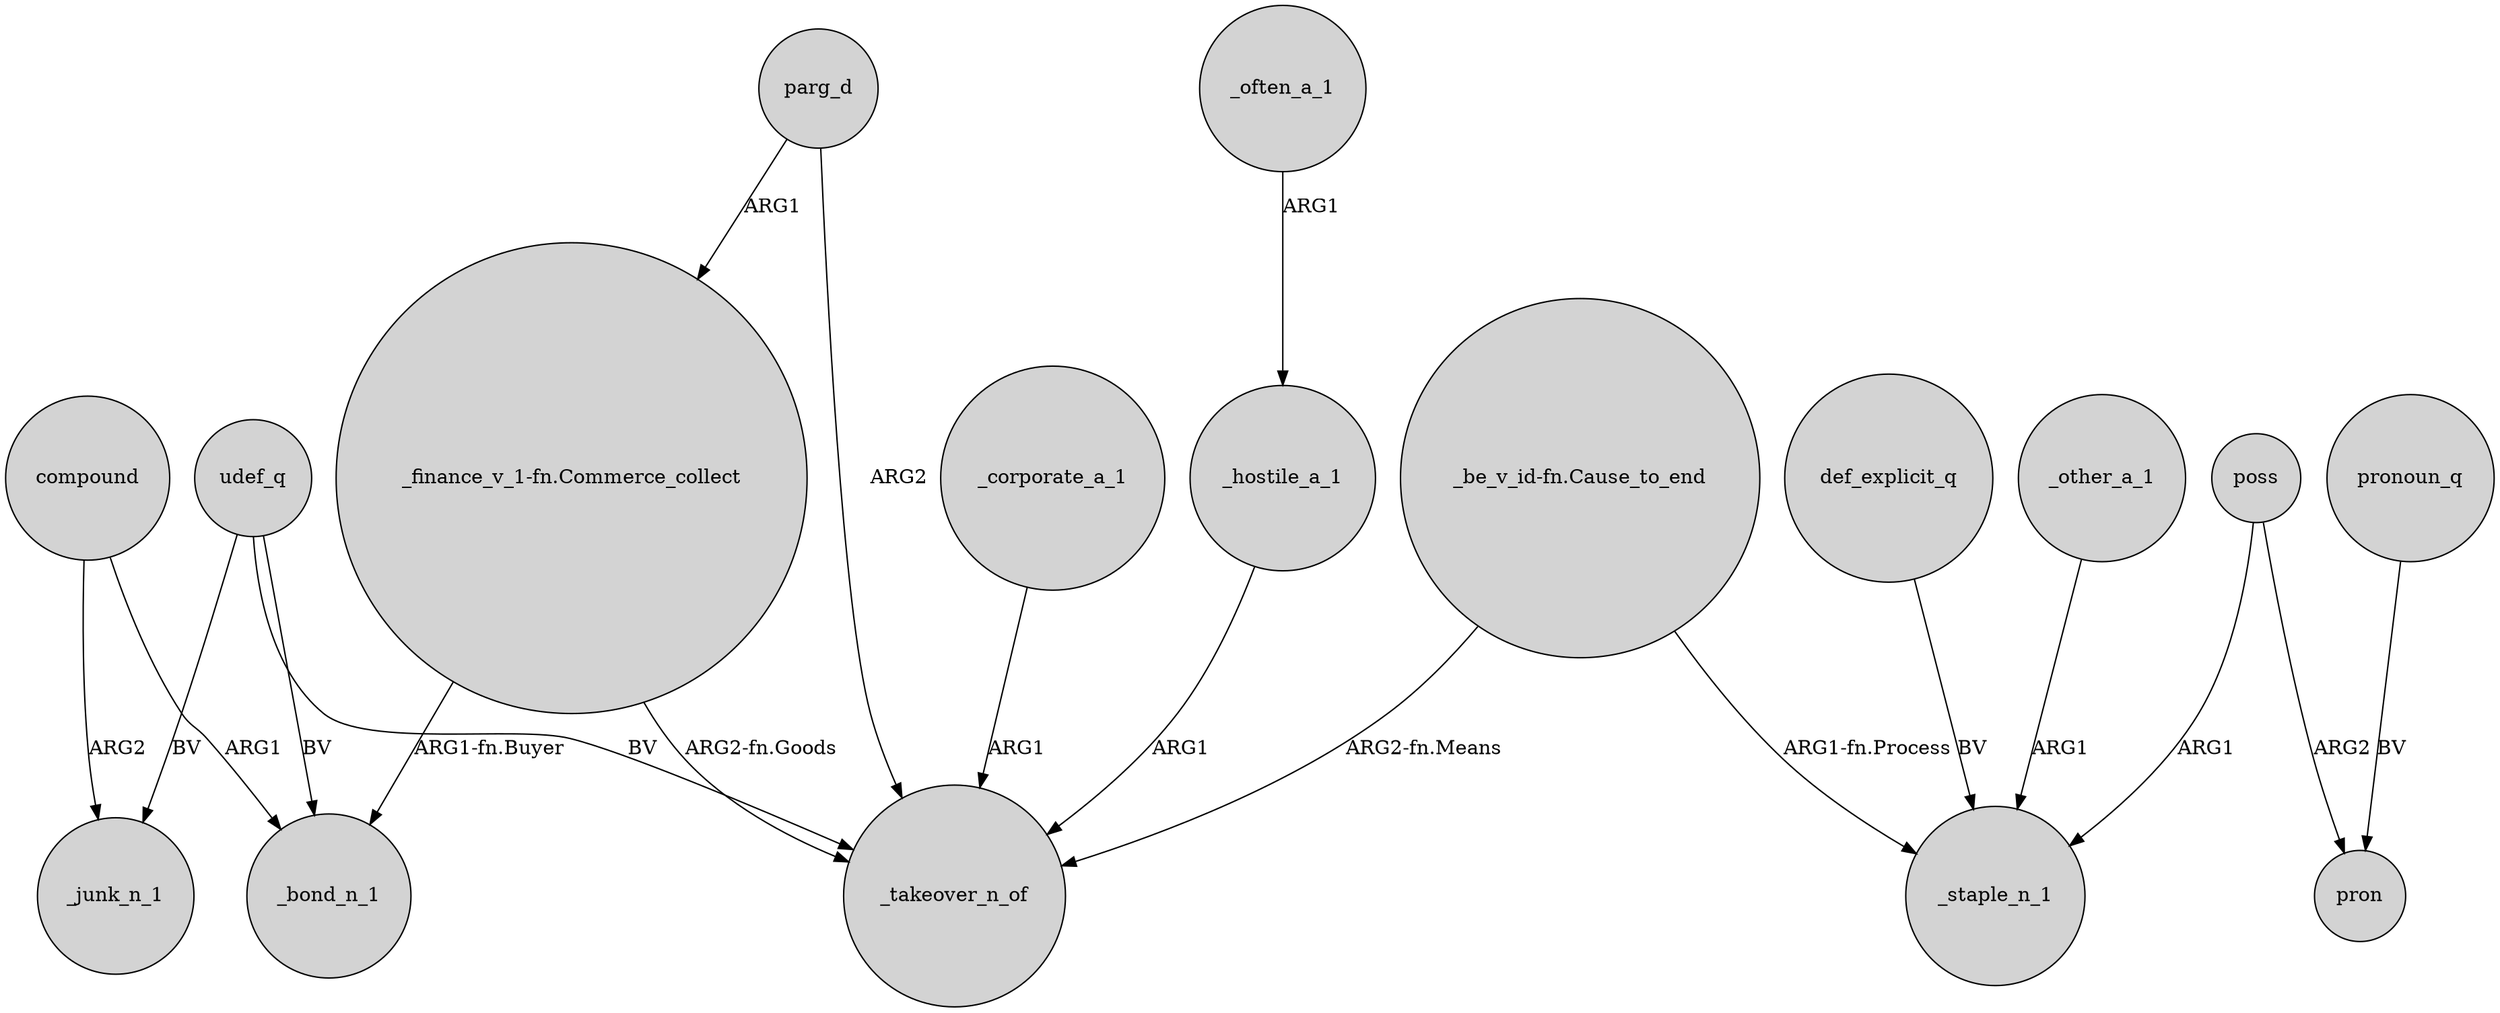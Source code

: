 digraph {
	node [shape=circle style=filled]
	udef_q -> _bond_n_1 [label=BV]
	parg_d -> _takeover_n_of [label=ARG2]
	_other_a_1 -> _staple_n_1 [label=ARG1]
	compound -> _bond_n_1 [label=ARG1]
	"_be_v_id-fn.Cause_to_end" -> _takeover_n_of [label="ARG2-fn.Means"]
	compound -> _junk_n_1 [label=ARG2]
	"_finance_v_1-fn.Commerce_collect" -> _takeover_n_of [label="ARG2-fn.Goods"]
	_hostile_a_1 -> _takeover_n_of [label=ARG1]
	pronoun_q -> pron [label=BV]
	udef_q -> _takeover_n_of [label=BV]
	poss -> pron [label=ARG2]
	"_finance_v_1-fn.Commerce_collect" -> _bond_n_1 [label="ARG1-fn.Buyer"]
	parg_d -> "_finance_v_1-fn.Commerce_collect" [label=ARG1]
	def_explicit_q -> _staple_n_1 [label=BV]
	_corporate_a_1 -> _takeover_n_of [label=ARG1]
	udef_q -> _junk_n_1 [label=BV]
	_often_a_1 -> _hostile_a_1 [label=ARG1]
	"_be_v_id-fn.Cause_to_end" -> _staple_n_1 [label="ARG1-fn.Process"]
	poss -> _staple_n_1 [label=ARG1]
}
